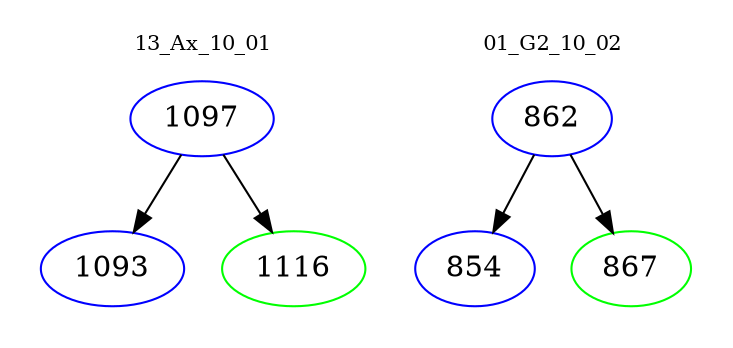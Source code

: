 digraph{
subgraph cluster_0 {
color = white
label = "13_Ax_10_01";
fontsize=10;
T0_1097 [label="1097", color="blue"]
T0_1097 -> T0_1093 [color="black"]
T0_1093 [label="1093", color="blue"]
T0_1097 -> T0_1116 [color="black"]
T0_1116 [label="1116", color="green"]
}
subgraph cluster_1 {
color = white
label = "01_G2_10_02";
fontsize=10;
T1_862 [label="862", color="blue"]
T1_862 -> T1_854 [color="black"]
T1_854 [label="854", color="blue"]
T1_862 -> T1_867 [color="black"]
T1_867 [label="867", color="green"]
}
}
